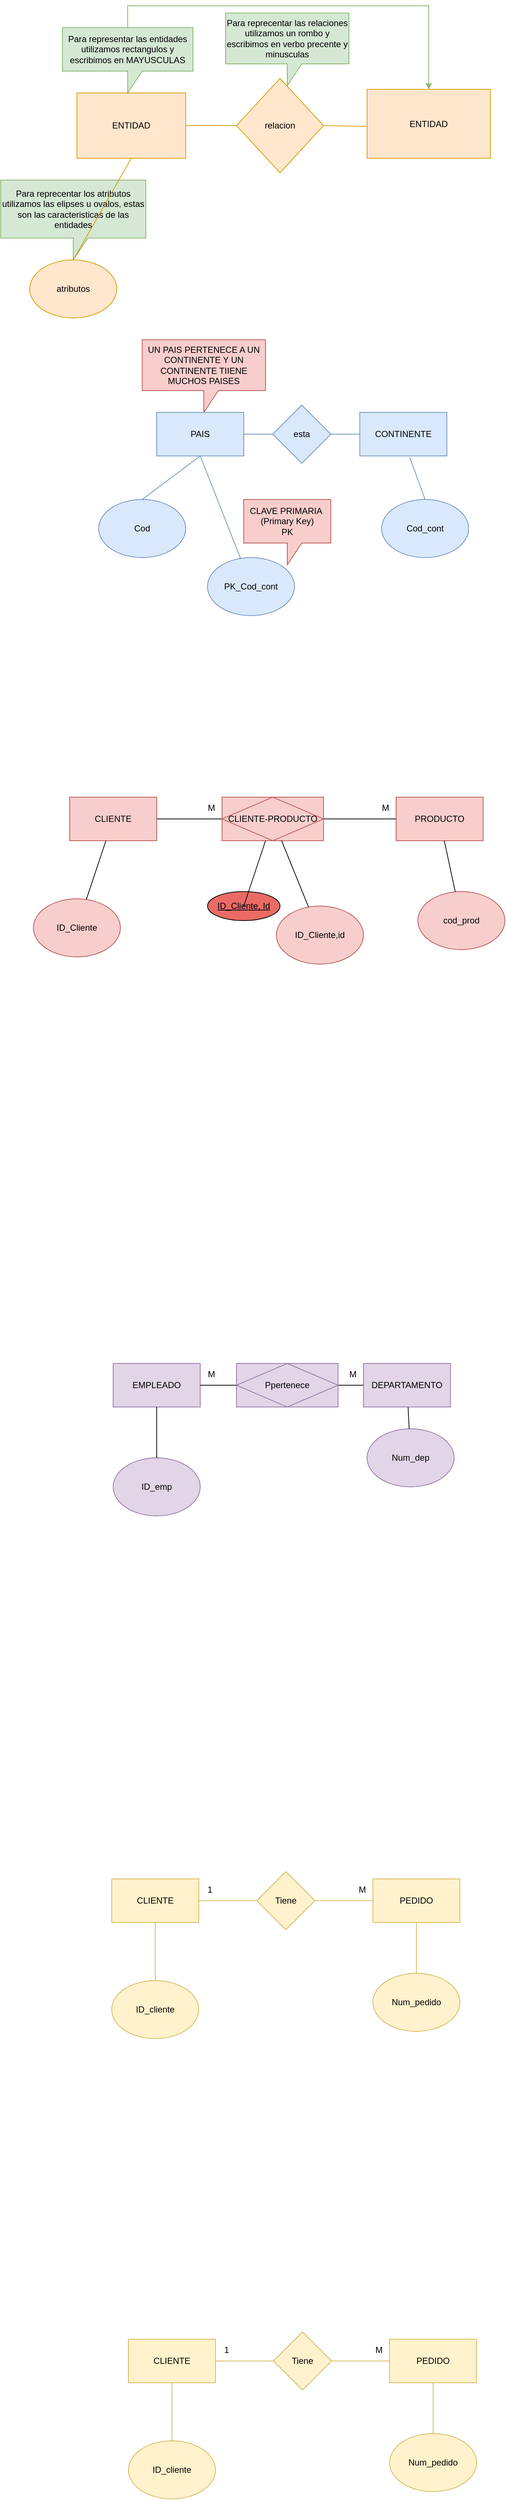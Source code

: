 <mxfile version="24.7.7">
  <diagram name="Page-1" id="JSeKSO8ZdNYYrxb71jYy">
    <mxGraphModel dx="530" dy="1382" grid="1" gridSize="10" guides="1" tooltips="1" connect="1" arrows="1" fold="1" page="1" pageScale="1" pageWidth="850" pageHeight="1100" math="0" shadow="0">
      <root>
        <mxCell id="0" />
        <mxCell id="1" parent="0" />
        <mxCell id="GOX-7ON0G959BvuLG5Tn-1" value="ENTIDAD" style="rounded=0;whiteSpace=wrap;html=1;fillColor=#ffe6cc;strokeColor=#d79b00;" parent="1" vertex="1">
          <mxGeometry x="140" y="120" width="150" height="90" as="geometry" />
        </mxCell>
        <mxCell id="GOX-7ON0G959BvuLG5Tn-2" value="relacion" style="rhombus;whiteSpace=wrap;html=1;fillColor=#ffe6cc;strokeColor=#d79b00;" parent="1" vertex="1">
          <mxGeometry x="360" y="100" width="120" height="130" as="geometry" />
        </mxCell>
        <mxCell id="GOX-7ON0G959BvuLG5Tn-3" value="ENTIDAD" style="rounded=0;whiteSpace=wrap;html=1;fillColor=#ffe6cc;strokeColor=#d79b00;" parent="1" vertex="1">
          <mxGeometry x="540" y="115" width="170" height="95" as="geometry" />
        </mxCell>
        <mxCell id="GOX-7ON0G959BvuLG5Tn-4" value="UN PAIS PERTENECE A UN CONTINENTE Y UN CONTINENTE TIIENE MUCHOS PAISES" style="shape=callout;whiteSpace=wrap;html=1;perimeter=calloutPerimeter;fillColor=#f8cecc;strokeColor=#b85450;" parent="1" vertex="1">
          <mxGeometry x="230" y="460" width="170" height="100" as="geometry" />
        </mxCell>
        <mxCell id="GOX-7ON0G959BvuLG5Tn-6" value="esta" style="rhombus;whiteSpace=wrap;html=1;fillColor=#dae8fc;strokeColor=#6c8ebf;" parent="1" vertex="1">
          <mxGeometry x="410" y="550" width="80" height="80" as="geometry" />
        </mxCell>
        <mxCell id="GOX-7ON0G959BvuLG5Tn-14" value="PAIS" style="rounded=0;whiteSpace=wrap;html=1;fillColor=#dae8fc;strokeColor=#6c8ebf;" parent="1" vertex="1">
          <mxGeometry x="250" y="560" width="120" height="60" as="geometry" />
        </mxCell>
        <mxCell id="GOX-7ON0G959BvuLG5Tn-15" value="CONTINENTE" style="rounded=0;whiteSpace=wrap;html=1;fillColor=#dae8fc;strokeColor=#6c8ebf;" parent="1" vertex="1">
          <mxGeometry x="530" y="560" width="120" height="60" as="geometry" />
        </mxCell>
        <mxCell id="GOX-7ON0G959BvuLG5Tn-16" value="" style="endArrow=none;html=1;rounded=0;exitX=1;exitY=0.5;exitDx=0;exitDy=0;entryX=0;entryY=0.5;entryDx=0;entryDy=0;fillColor=#dae8fc;strokeColor=#6c8ebf;" parent="1" source="GOX-7ON0G959BvuLG5Tn-14" target="GOX-7ON0G959BvuLG5Tn-6" edge="1">
          <mxGeometry width="50" height="50" relative="1" as="geometry">
            <mxPoint x="380" y="620" as="sourcePoint" />
            <mxPoint x="430" y="570" as="targetPoint" />
          </mxGeometry>
        </mxCell>
        <mxCell id="GOX-7ON0G959BvuLG5Tn-17" value="Cod" style="ellipse;whiteSpace=wrap;html=1;fillColor=#dae8fc;strokeColor=#6c8ebf;" parent="1" vertex="1">
          <mxGeometry x="170" y="680" width="120" height="80" as="geometry" />
        </mxCell>
        <mxCell id="GOX-7ON0G959BvuLG5Tn-18" value="" style="endArrow=none;html=1;rounded=0;exitX=0.5;exitY=1;exitDx=0;exitDy=0;entryX=0.5;entryY=0;entryDx=0;entryDy=0;fillColor=#dae8fc;strokeColor=#6c8ebf;" parent="1" source="GOX-7ON0G959BvuLG5Tn-14" target="GOX-7ON0G959BvuLG5Tn-17" edge="1">
          <mxGeometry width="50" height="50" relative="1" as="geometry">
            <mxPoint x="382" y="605" as="sourcePoint" />
            <mxPoint x="420" y="600" as="targetPoint" />
          </mxGeometry>
        </mxCell>
        <mxCell id="GOX-7ON0G959BvuLG5Tn-19" value="" style="endArrow=none;html=1;rounded=0;entryX=0;entryY=0.5;entryDx=0;entryDy=0;exitX=1;exitY=0.5;exitDx=0;exitDy=0;fillColor=#dae8fc;strokeColor=#6c8ebf;" parent="1" source="GOX-7ON0G959BvuLG5Tn-6" target="GOX-7ON0G959BvuLG5Tn-15" edge="1">
          <mxGeometry width="50" height="50" relative="1" as="geometry">
            <mxPoint x="460" y="720" as="sourcePoint" />
            <mxPoint x="240" y="690" as="targetPoint" />
          </mxGeometry>
        </mxCell>
        <mxCell id="GOX-7ON0G959BvuLG5Tn-20" value="Cod_cont" style="ellipse;whiteSpace=wrap;html=1;fillColor=#dae8fc;strokeColor=#6c8ebf;" parent="1" vertex="1">
          <mxGeometry x="560" y="680" width="120" height="80" as="geometry" />
        </mxCell>
        <mxCell id="GOX-7ON0G959BvuLG5Tn-22" value="" style="endArrow=none;html=1;rounded=0;exitX=0.5;exitY=0;exitDx=0;exitDy=0;entryX=0.573;entryY=1.032;entryDx=0;entryDy=0;entryPerimeter=0;fillColor=#dae8fc;strokeColor=#6c8ebf;" parent="1" source="GOX-7ON0G959BvuLG5Tn-20" target="GOX-7ON0G959BvuLG5Tn-15" edge="1">
          <mxGeometry width="50" height="50" relative="1" as="geometry">
            <mxPoint x="382" y="605" as="sourcePoint" />
            <mxPoint x="420" y="600" as="targetPoint" />
          </mxGeometry>
        </mxCell>
        <mxCell id="GOX-7ON0G959BvuLG5Tn-24" value="PK_Cod_cont" style="ellipse;whiteSpace=wrap;html=1;fillColor=#dae8fc;strokeColor=#6c8ebf;" parent="1" vertex="1">
          <mxGeometry x="320" y="760" width="120" height="80" as="geometry" />
        </mxCell>
        <mxCell id="GOX-7ON0G959BvuLG5Tn-26" value="CLIENTE" style="rounded=0;whiteSpace=wrap;html=1;fillColor=#f8cecc;strokeColor=#b85450;" parent="1" vertex="1">
          <mxGeometry x="130" y="1090" width="120" height="60" as="geometry" />
        </mxCell>
        <mxCell id="GOX-7ON0G959BvuLG5Tn-28" value="ID_Cliente" style="ellipse;whiteSpace=wrap;html=1;fillColor=#f8cecc;strokeColor=#b85450;" parent="1" vertex="1">
          <mxGeometry x="80" y="1230" width="120" height="80" as="geometry" />
        </mxCell>
        <mxCell id="GOX-7ON0G959BvuLG5Tn-30" value="PRODUCTO" style="rounded=0;whiteSpace=wrap;html=1;fillColor=#f8cecc;strokeColor=#b85450;" parent="1" vertex="1">
          <mxGeometry x="580" y="1090" width="120" height="60" as="geometry" />
        </mxCell>
        <mxCell id="GOX-7ON0G959BvuLG5Tn-33" value="cod_prod" style="ellipse;whiteSpace=wrap;html=1;fillColor=#f8cecc;strokeColor=#b85450;" parent="1" vertex="1">
          <mxGeometry x="610" y="1220" width="120" height="80" as="geometry" />
        </mxCell>
        <mxCell id="GOX-7ON0G959BvuLG5Tn-35" value="" style="endArrow=none;html=1;rounded=0;entryX=0.381;entryY=0.018;entryDx=0;entryDy=0;entryPerimeter=0;exitX=0.5;exitY=1;exitDx=0;exitDy=0;fillColor=#dae8fc;strokeColor=#6c8ebf;" parent="1" source="GOX-7ON0G959BvuLG5Tn-14" target="GOX-7ON0G959BvuLG5Tn-24" edge="1">
          <mxGeometry width="50" height="50" relative="1" as="geometry">
            <mxPoint x="310" y="650" as="sourcePoint" />
            <mxPoint x="240" y="690" as="targetPoint" />
          </mxGeometry>
        </mxCell>
        <mxCell id="GOX-7ON0G959BvuLG5Tn-36" value="CLAVE PRIMARIA&amp;nbsp;&lt;div&gt;(Primary Key)&lt;/div&gt;&lt;div&gt;PK&lt;/div&gt;" style="shape=callout;whiteSpace=wrap;html=1;perimeter=calloutPerimeter;fillColor=#f8cecc;strokeColor=#b85450;" parent="1" vertex="1">
          <mxGeometry x="370" y="680" width="120" height="90" as="geometry" />
        </mxCell>
        <mxCell id="GOX-7ON0G959BvuLG5Tn-37" value="" style="endArrow=none;html=1;rounded=0;exitX=1;exitY=0.5;exitDx=0;exitDy=0;entryX=0;entryY=0.5;entryDx=0;entryDy=0;fillColor=#ffe6cc;strokeColor=#d79b00;" parent="1" source="GOX-7ON0G959BvuLG5Tn-1" target="GOX-7ON0G959BvuLG5Tn-2" edge="1">
          <mxGeometry width="50" height="50" relative="1" as="geometry">
            <mxPoint x="410" y="120" as="sourcePoint" />
            <mxPoint x="460" y="70" as="targetPoint" />
          </mxGeometry>
        </mxCell>
        <mxCell id="GOX-7ON0G959BvuLG5Tn-38" value="" style="endArrow=none;html=1;rounded=0;entryX=-0.005;entryY=0.538;entryDx=0;entryDy=0;exitX=1;exitY=0.5;exitDx=0;exitDy=0;fillColor=#ffe6cc;strokeColor=#d79b00;entryPerimeter=0;" parent="1" source="GOX-7ON0G959BvuLG5Tn-2" target="GOX-7ON0G959BvuLG5Tn-3" edge="1">
          <mxGeometry width="50" height="50" relative="1" as="geometry">
            <mxPoint x="490" y="170" as="sourcePoint" />
            <mxPoint x="550" y="190" as="targetPoint" />
          </mxGeometry>
        </mxCell>
        <mxCell id="GOX-7ON0G959BvuLG5Tn-39" value="ID_Cliente,id" style="ellipse;whiteSpace=wrap;html=1;fillColor=#f8cecc;strokeColor=#b85450;" parent="1" vertex="1">
          <mxGeometry x="415" y="1240" width="120" height="80" as="geometry" />
        </mxCell>
        <mxCell id="GOX-7ON0G959BvuLG5Tn-40" value="EMPLEADO" style="rounded=0;whiteSpace=wrap;html=1;fillColor=#e1d5e7;strokeColor=#9673a6;" parent="1" vertex="1">
          <mxGeometry x="190" y="1870" width="120" height="60" as="geometry" />
        </mxCell>
        <mxCell id="GOX-7ON0G959BvuLG5Tn-42" value="DEPARTAMENTO" style="rounded=0;whiteSpace=wrap;html=1;fillColor=#e1d5e7;strokeColor=#9673a6;" parent="1" vertex="1">
          <mxGeometry x="535" y="1870" width="120" height="60" as="geometry" />
        </mxCell>
        <mxCell id="GOX-7ON0G959BvuLG5Tn-45" value="Num_dep" style="ellipse;whiteSpace=wrap;html=1;fillColor=#e1d5e7;strokeColor=#9673a6;" parent="1" vertex="1">
          <mxGeometry x="540" y="1960" width="120" height="80" as="geometry" />
        </mxCell>
        <mxCell id="GOX-7ON0G959BvuLG5Tn-46" value="ID_emp" style="ellipse;whiteSpace=wrap;html=1;fillColor=#e1d5e7;strokeColor=#9673a6;" parent="1" vertex="1">
          <mxGeometry x="190" y="2000" width="120" height="80" as="geometry" />
        </mxCell>
        <mxCell id="GOX-7ON0G959BvuLG5Tn-50" value="CLIENTE" style="rounded=0;whiteSpace=wrap;html=1;fillColor=#fff2cc;strokeColor=#d6b656;" parent="1" vertex="1">
          <mxGeometry x="188" y="2580" width="120" height="60" as="geometry" />
        </mxCell>
        <mxCell id="GOX-7ON0G959BvuLG5Tn-51" value="PEDIDO" style="rounded=0;whiteSpace=wrap;html=1;fillColor=#fff2cc;strokeColor=#d6b656;" parent="1" vertex="1">
          <mxGeometry x="548" y="2580" width="120" height="60" as="geometry" />
        </mxCell>
        <mxCell id="GOX-7ON0G959BvuLG5Tn-52" value="Tiene" style="rhombus;whiteSpace=wrap;html=1;fillColor=#fff2cc;strokeColor=#d6b656;" parent="1" vertex="1">
          <mxGeometry x="388" y="2570" width="80" height="80" as="geometry" />
        </mxCell>
        <mxCell id="GOX-7ON0G959BvuLG5Tn-53" value="Num_pedido" style="ellipse;whiteSpace=wrap;html=1;fillColor=#fff2cc;strokeColor=#d6b656;" parent="1" vertex="1">
          <mxGeometry x="548" y="2710" width="120" height="80" as="geometry" />
        </mxCell>
        <mxCell id="GOX-7ON0G959BvuLG5Tn-54" value="" style="endArrow=none;html=1;rounded=0;exitX=1;exitY=0.5;exitDx=0;exitDy=0;entryX=0;entryY=0.5;entryDx=0;entryDy=0;fillColor=#fff2cc;strokeColor=#d6b656;" parent="1" source="GOX-7ON0G959BvuLG5Tn-50" target="GOX-7ON0G959BvuLG5Tn-52" edge="1">
          <mxGeometry width="50" height="50" relative="1" as="geometry">
            <mxPoint x="438" y="2700" as="sourcePoint" />
            <mxPoint x="488" y="2650" as="targetPoint" />
          </mxGeometry>
        </mxCell>
        <mxCell id="GOX-7ON0G959BvuLG5Tn-55" value="" style="endArrow=none;html=1;rounded=0;exitX=0;exitY=0.5;exitDx=0;exitDy=0;entryX=1;entryY=0.5;entryDx=0;entryDy=0;fillColor=#fff2cc;strokeColor=#d6b656;" parent="1" source="GOX-7ON0G959BvuLG5Tn-51" target="GOX-7ON0G959BvuLG5Tn-52" edge="1">
          <mxGeometry width="50" height="50" relative="1" as="geometry">
            <mxPoint x="318" y="2630" as="sourcePoint" />
            <mxPoint x="398" y="2620" as="targetPoint" />
          </mxGeometry>
        </mxCell>
        <mxCell id="GOX-7ON0G959BvuLG5Tn-56" value="" style="endArrow=none;html=1;rounded=0;exitX=0.5;exitY=1;exitDx=0;exitDy=0;entryX=0.5;entryY=0;entryDx=0;entryDy=0;fillColor=#fff2cc;strokeColor=#d6b656;" parent="1" source="GOX-7ON0G959BvuLG5Tn-51" target="GOX-7ON0G959BvuLG5Tn-53" edge="1">
          <mxGeometry width="50" height="50" relative="1" as="geometry">
            <mxPoint x="328" y="2640" as="sourcePoint" />
            <mxPoint x="408" y="2630" as="targetPoint" />
          </mxGeometry>
        </mxCell>
        <mxCell id="GOX-7ON0G959BvuLG5Tn-57" value="ID_cliente" style="ellipse;whiteSpace=wrap;html=1;fillColor=#fff2cc;strokeColor=#d6b656;" parent="1" vertex="1">
          <mxGeometry x="188" y="2720" width="120" height="80" as="geometry" />
        </mxCell>
        <mxCell id="GOX-7ON0G959BvuLG5Tn-58" value="" style="endArrow=none;html=1;rounded=0;exitX=0.5;exitY=1;exitDx=0;exitDy=0;entryX=0.5;entryY=0;entryDx=0;entryDy=0;fillColor=#fff2cc;strokeColor=#d6b656;" parent="1" source="GOX-7ON0G959BvuLG5Tn-50" target="GOX-7ON0G959BvuLG5Tn-57" edge="1">
          <mxGeometry width="50" height="50" relative="1" as="geometry">
            <mxPoint x="308" y="2650" as="sourcePoint" />
            <mxPoint x="308" y="2710" as="targetPoint" />
          </mxGeometry>
        </mxCell>
        <mxCell id="GOX-7ON0G959BvuLG5Tn-59" value="M" style="text;html=1;align=center;verticalAlign=middle;resizable=0;points=[];autosize=1;strokeColor=none;fillColor=none;" parent="1" vertex="1">
          <mxGeometry x="518" y="2580" width="30" height="30" as="geometry" />
        </mxCell>
        <mxCell id="GOX-7ON0G959BvuLG5Tn-60" value="1" style="text;html=1;align=center;verticalAlign=middle;resizable=0;points=[];autosize=1;strokeColor=none;fillColor=none;" parent="1" vertex="1">
          <mxGeometry x="308" y="2580" width="30" height="30" as="geometry" />
        </mxCell>
        <mxCell id="GOX-7ON0G959BvuLG5Tn-65" value="M" style="text;html=1;align=center;verticalAlign=middle;resizable=0;points=[];autosize=1;strokeColor=none;fillColor=none;" parent="1" vertex="1">
          <mxGeometry x="310" y="1870" width="30" height="30" as="geometry" />
        </mxCell>
        <mxCell id="GOX-7ON0G959BvuLG5Tn-66" value="M" style="text;html=1;align=center;verticalAlign=middle;resizable=0;points=[];autosize=1;strokeColor=none;fillColor=none;" parent="1" vertex="1">
          <mxGeometry x="505" y="1870" width="30" height="30" as="geometry" />
        </mxCell>
        <mxCell id="GOX-7ON0G959BvuLG5Tn-68" value="CLIENTE" style="rounded=0;whiteSpace=wrap;html=1;fillColor=#fff2cc;strokeColor=#d6b656;" parent="1" vertex="1">
          <mxGeometry x="211" y="3214" width="120" height="60" as="geometry" />
        </mxCell>
        <mxCell id="GOX-7ON0G959BvuLG5Tn-69" value="PEDIDO" style="rounded=0;whiteSpace=wrap;html=1;fillColor=#fff2cc;strokeColor=#d6b656;" parent="1" vertex="1">
          <mxGeometry x="571" y="3214" width="120" height="60" as="geometry" />
        </mxCell>
        <mxCell id="GOX-7ON0G959BvuLG5Tn-70" value="Tiene" style="rhombus;whiteSpace=wrap;html=1;fillColor=#fff2cc;strokeColor=#d6b656;" parent="1" vertex="1">
          <mxGeometry x="411" y="3204" width="80" height="80" as="geometry" />
        </mxCell>
        <mxCell id="GOX-7ON0G959BvuLG5Tn-71" value="Num_pedido" style="ellipse;whiteSpace=wrap;html=1;fillColor=#fff2cc;strokeColor=#d6b656;" parent="1" vertex="1">
          <mxGeometry x="571" y="3344" width="120" height="80" as="geometry" />
        </mxCell>
        <mxCell id="GOX-7ON0G959BvuLG5Tn-72" value="" style="endArrow=none;html=1;rounded=0;exitX=1;exitY=0.5;exitDx=0;exitDy=0;entryX=0;entryY=0.5;entryDx=0;entryDy=0;fillColor=#fff2cc;strokeColor=#d6b656;" parent="1" source="GOX-7ON0G959BvuLG5Tn-68" target="GOX-7ON0G959BvuLG5Tn-70" edge="1">
          <mxGeometry width="50" height="50" relative="1" as="geometry">
            <mxPoint x="461" y="3334" as="sourcePoint" />
            <mxPoint x="511" y="3284" as="targetPoint" />
          </mxGeometry>
        </mxCell>
        <mxCell id="GOX-7ON0G959BvuLG5Tn-73" value="" style="endArrow=none;html=1;rounded=0;exitX=0;exitY=0.5;exitDx=0;exitDy=0;entryX=1;entryY=0.5;entryDx=0;entryDy=0;fillColor=#fff2cc;strokeColor=#d6b656;" parent="1" source="GOX-7ON0G959BvuLG5Tn-69" target="GOX-7ON0G959BvuLG5Tn-70" edge="1">
          <mxGeometry width="50" height="50" relative="1" as="geometry">
            <mxPoint x="341" y="3264" as="sourcePoint" />
            <mxPoint x="421" y="3254" as="targetPoint" />
          </mxGeometry>
        </mxCell>
        <mxCell id="GOX-7ON0G959BvuLG5Tn-74" value="" style="endArrow=none;html=1;rounded=0;exitX=0.5;exitY=1;exitDx=0;exitDy=0;entryX=0.5;entryY=0;entryDx=0;entryDy=0;fillColor=#fff2cc;strokeColor=#d6b656;" parent="1" source="GOX-7ON0G959BvuLG5Tn-69" target="GOX-7ON0G959BvuLG5Tn-71" edge="1">
          <mxGeometry width="50" height="50" relative="1" as="geometry">
            <mxPoint x="351" y="3274" as="sourcePoint" />
            <mxPoint x="431" y="3264" as="targetPoint" />
          </mxGeometry>
        </mxCell>
        <mxCell id="GOX-7ON0G959BvuLG5Tn-75" value="ID_cliente" style="ellipse;whiteSpace=wrap;html=1;fillColor=#fff2cc;strokeColor=#d6b656;" parent="1" vertex="1">
          <mxGeometry x="211" y="3354" width="120" height="80" as="geometry" />
        </mxCell>
        <mxCell id="GOX-7ON0G959BvuLG5Tn-76" value="" style="endArrow=none;html=1;rounded=0;exitX=0.5;exitY=1;exitDx=0;exitDy=0;entryX=0.5;entryY=0;entryDx=0;entryDy=0;fillColor=#fff2cc;strokeColor=#d6b656;" parent="1" source="GOX-7ON0G959BvuLG5Tn-68" target="GOX-7ON0G959BvuLG5Tn-75" edge="1">
          <mxGeometry width="50" height="50" relative="1" as="geometry">
            <mxPoint x="331" y="3284" as="sourcePoint" />
            <mxPoint x="331" y="3344" as="targetPoint" />
          </mxGeometry>
        </mxCell>
        <mxCell id="GOX-7ON0G959BvuLG5Tn-77" value="M" style="text;html=1;align=center;verticalAlign=middle;resizable=0;points=[];autosize=1;strokeColor=none;fillColor=none;" parent="1" vertex="1">
          <mxGeometry x="541" y="3214" width="30" height="30" as="geometry" />
        </mxCell>
        <mxCell id="GOX-7ON0G959BvuLG5Tn-78" value="1" style="text;html=1;align=center;verticalAlign=middle;resizable=0;points=[];autosize=1;strokeColor=none;fillColor=none;" parent="1" vertex="1">
          <mxGeometry x="331" y="3214" width="30" height="30" as="geometry" />
        </mxCell>
        <mxCell id="GOX-7ON0G959BvuLG5Tn-79" value="M" style="text;html=1;align=center;verticalAlign=middle;resizable=0;points=[];autosize=1;" parent="1" vertex="1">
          <mxGeometry x="310" y="1090" width="30" height="30" as="geometry" />
        </mxCell>
        <mxCell id="GOX-7ON0G959BvuLG5Tn-80" value="M" style="text;html=1;align=center;verticalAlign=middle;resizable=0;points=[];autosize=1;" parent="1" vertex="1">
          <mxGeometry x="550" y="1090" width="30" height="30" as="geometry" />
        </mxCell>
        <mxCell id="OcXAvfXiBh_NjEl1nt2g-1" value="Para reprecentar las relaciones utilizamos un rombo y escribimos en verbo precente y minusculas" style="shape=callout;whiteSpace=wrap;html=1;perimeter=calloutPerimeter;fillColor=#d5e8d4;strokeColor=#82b366;" parent="1" vertex="1">
          <mxGeometry x="345" y="10" width="170" height="100" as="geometry" />
        </mxCell>
        <mxCell id="OcXAvfXiBh_NjEl1nt2g-2" value="Para reprecentar los atributos utilizamos las elipses u ovalos, estas son las caracteristicas de las entidades" style="shape=callout;whiteSpace=wrap;html=1;perimeter=calloutPerimeter;fillColor=#d5e8d4;strokeColor=#82b366;" parent="1" vertex="1">
          <mxGeometry x="35" y="240" width="200" height="110" as="geometry" />
        </mxCell>
        <mxCell id="OcXAvfXiBh_NjEl1nt2g-4" style="edgeStyle=orthogonalEdgeStyle;rounded=0;orthogonalLoop=1;jettySize=auto;html=1;entryX=0.5;entryY=0;entryDx=0;entryDy=0;fillColor=#d5e8d4;strokeColor=#82b366;" parent="1" source="OcXAvfXiBh_NjEl1nt2g-3" target="GOX-7ON0G959BvuLG5Tn-3" edge="1">
          <mxGeometry relative="1" as="geometry">
            <Array as="points">
              <mxPoint x="210" />
              <mxPoint x="625" />
            </Array>
          </mxGeometry>
        </mxCell>
        <mxCell id="OcXAvfXiBh_NjEl1nt2g-3" value="Para representar las entidades utilizamos rectangulos y escribimos en MAYUSCULAS" style="shape=callout;whiteSpace=wrap;html=1;perimeter=calloutPerimeter;fillColor=#d5e8d4;strokeColor=#82b366;position2=0.5;" parent="1" vertex="1">
          <mxGeometry x="120" y="30" width="180" height="90" as="geometry" />
        </mxCell>
        <mxCell id="OcXAvfXiBh_NjEl1nt2g-5" value="" style="endArrow=none;html=1;rounded=0;exitX=0.5;exitY=1;exitDx=0;exitDy=0;fillColor=#ffe6cc;strokeColor=#d79b00;entryX=0.5;entryY=0;entryDx=0;entryDy=0;" parent="1" source="GOX-7ON0G959BvuLG5Tn-1" target="OcXAvfXiBh_NjEl1nt2g-6" edge="1">
          <mxGeometry width="50" height="50" relative="1" as="geometry">
            <mxPoint x="300" y="175" as="sourcePoint" />
            <mxPoint x="130" y="260" as="targetPoint" />
          </mxGeometry>
        </mxCell>
        <mxCell id="OcXAvfXiBh_NjEl1nt2g-6" value="atributos" style="ellipse;whiteSpace=wrap;html=1;fillColor=#ffe6cc;strokeColor=#d79b00;" parent="1" vertex="1">
          <mxGeometry x="75" y="350" width="120" height="80" as="geometry" />
        </mxCell>
        <mxCell id="ekGPkGIPkw8sTP0l3hG8-2" value="ID_Cliente, Id" style="ellipse;whiteSpace=wrap;html=1;align=center;fontStyle=4;fillColor=#EA6B66;" parent="1" vertex="1">
          <mxGeometry x="320" y="1220" width="100" height="40" as="geometry" />
        </mxCell>
        <mxCell id="y_xepcwaxotmK-6SRqFE-1" value="" style="endArrow=none;html=1;rounded=0;" edge="1" parent="1" source="GOX-7ON0G959BvuLG5Tn-25" target="GOX-7ON0G959BvuLG5Tn-30">
          <mxGeometry relative="1" as="geometry">
            <mxPoint x="230" y="1020" as="sourcePoint" />
            <mxPoint x="390" y="1020" as="targetPoint" />
          </mxGeometry>
        </mxCell>
        <mxCell id="y_xepcwaxotmK-6SRqFE-2" value="" style="endArrow=none;html=1;rounded=0;" edge="1" parent="1" source="GOX-7ON0G959BvuLG5Tn-26" target="GOX-7ON0G959BvuLG5Tn-25">
          <mxGeometry relative="1" as="geometry">
            <mxPoint x="250" y="1129" as="sourcePoint" />
            <mxPoint x="580" y="1121" as="targetPoint" />
          </mxGeometry>
        </mxCell>
        <mxCell id="GOX-7ON0G959BvuLG5Tn-25" value="CLIENTE-PRODUCTO" style="shape=associativeEntity;whiteSpace=wrap;html=1;align=center;fillColor=#f8cecc;strokeColor=#b85450;" parent="1" vertex="1">
          <mxGeometry x="340" y="1090" width="140" height="60" as="geometry" />
        </mxCell>
        <mxCell id="y_xepcwaxotmK-6SRqFE-3" value="" style="endArrow=none;html=1;rounded=0;" edge="1" parent="1" source="GOX-7ON0G959BvuLG5Tn-26" target="GOX-7ON0G959BvuLG5Tn-28">
          <mxGeometry relative="1" as="geometry">
            <mxPoint x="-20" y="1380" as="sourcePoint" />
            <mxPoint x="140" y="1380" as="targetPoint" />
          </mxGeometry>
        </mxCell>
        <mxCell id="y_xepcwaxotmK-6SRqFE-4" value="" style="endArrow=none;html=1;rounded=0;" edge="1" parent="1" source="GOX-7ON0G959BvuLG5Tn-25">
          <mxGeometry relative="1" as="geometry">
            <mxPoint x="160" y="1370" as="sourcePoint" />
            <mxPoint x="370" y="1240" as="targetPoint" />
          </mxGeometry>
        </mxCell>
        <mxCell id="y_xepcwaxotmK-6SRqFE-5" value="" style="endArrow=none;html=1;rounded=0;" edge="1" parent="1" source="GOX-7ON0G959BvuLG5Tn-25" target="GOX-7ON0G959BvuLG5Tn-39">
          <mxGeometry relative="1" as="geometry">
            <mxPoint x="510" y="1250" as="sourcePoint" />
            <mxPoint x="670" y="1250" as="targetPoint" />
          </mxGeometry>
        </mxCell>
        <mxCell id="y_xepcwaxotmK-6SRqFE-6" value="" style="endArrow=none;html=1;rounded=0;" edge="1" parent="1" source="GOX-7ON0G959BvuLG5Tn-33" target="GOX-7ON0G959BvuLG5Tn-30">
          <mxGeometry relative="1" as="geometry">
            <mxPoint x="610" y="1340" as="sourcePoint" />
            <mxPoint x="770" y="1340" as="targetPoint" />
          </mxGeometry>
        </mxCell>
        <mxCell id="y_xepcwaxotmK-6SRqFE-7" value="" style="endArrow=none;html=1;rounded=0;" edge="1" parent="1" source="GOX-7ON0G959BvuLG5Tn-40" target="GOX-7ON0G959BvuLG5Tn-46">
          <mxGeometry relative="1" as="geometry">
            <mxPoint x="250" y="1970" as="sourcePoint" />
            <mxPoint x="410" y="1970" as="targetPoint" />
          </mxGeometry>
        </mxCell>
        <mxCell id="y_xepcwaxotmK-6SRqFE-8" value="" style="endArrow=none;html=1;rounded=0;" edge="1" parent="1" source="GOX-7ON0G959BvuLG5Tn-67" target="GOX-7ON0G959BvuLG5Tn-42">
          <mxGeometry relative="1" as="geometry">
            <mxPoint x="390" y="1990" as="sourcePoint" />
            <mxPoint x="550" y="1990" as="targetPoint" />
          </mxGeometry>
        </mxCell>
        <mxCell id="y_xepcwaxotmK-6SRqFE-9" value="" style="endArrow=none;html=1;rounded=0;" edge="1" parent="1" source="GOX-7ON0G959BvuLG5Tn-40" target="GOX-7ON0G959BvuLG5Tn-67">
          <mxGeometry relative="1" as="geometry">
            <mxPoint x="310" y="1900" as="sourcePoint" />
            <mxPoint x="535" y="1900" as="targetPoint" />
          </mxGeometry>
        </mxCell>
        <mxCell id="GOX-7ON0G959BvuLG5Tn-67" value="Ppertenece" style="shape=associativeEntity;whiteSpace=wrap;html=1;align=center;fillColor=#e1d5e7;strokeColor=#9673a6;" parent="1" vertex="1">
          <mxGeometry x="360" y="1870" width="140" height="60" as="geometry" />
        </mxCell>
        <mxCell id="y_xepcwaxotmK-6SRqFE-10" value="" style="endArrow=none;html=1;rounded=0;" edge="1" parent="1" source="GOX-7ON0G959BvuLG5Tn-42" target="GOX-7ON0G959BvuLG5Tn-45">
          <mxGeometry relative="1" as="geometry">
            <mxPoint x="500" y="1990" as="sourcePoint" />
            <mxPoint x="660" y="1990" as="targetPoint" />
          </mxGeometry>
        </mxCell>
      </root>
    </mxGraphModel>
  </diagram>
</mxfile>
